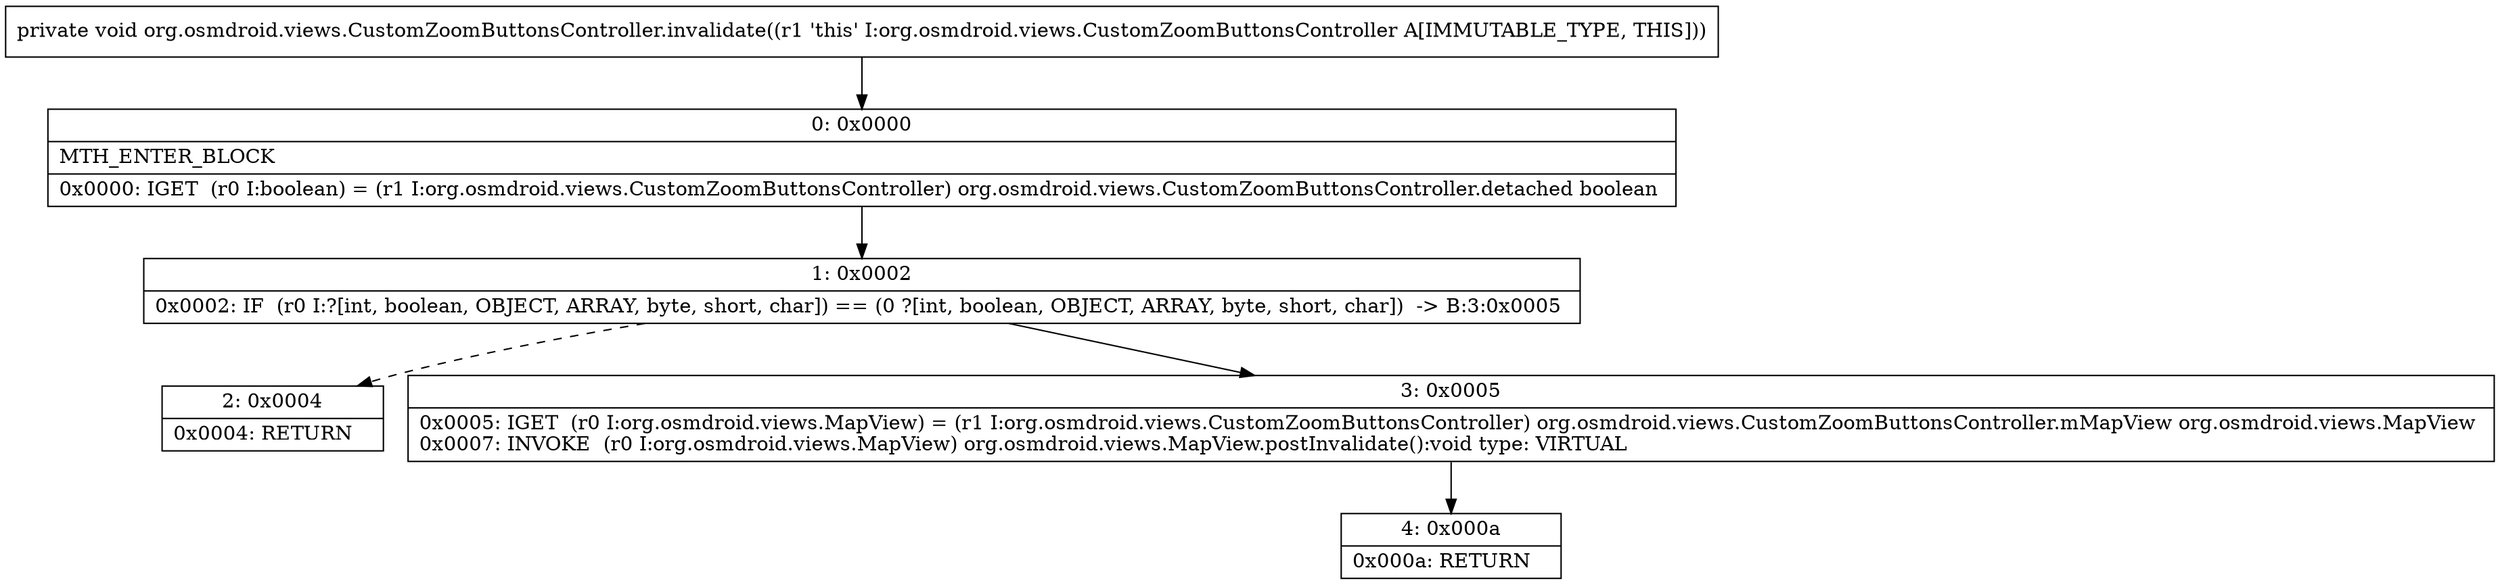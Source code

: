 digraph "CFG fororg.osmdroid.views.CustomZoomButtonsController.invalidate()V" {
Node_0 [shape=record,label="{0\:\ 0x0000|MTH_ENTER_BLOCK\l|0x0000: IGET  (r0 I:boolean) = (r1 I:org.osmdroid.views.CustomZoomButtonsController) org.osmdroid.views.CustomZoomButtonsController.detached boolean \l}"];
Node_1 [shape=record,label="{1\:\ 0x0002|0x0002: IF  (r0 I:?[int, boolean, OBJECT, ARRAY, byte, short, char]) == (0 ?[int, boolean, OBJECT, ARRAY, byte, short, char])  \-\> B:3:0x0005 \l}"];
Node_2 [shape=record,label="{2\:\ 0x0004|0x0004: RETURN   \l}"];
Node_3 [shape=record,label="{3\:\ 0x0005|0x0005: IGET  (r0 I:org.osmdroid.views.MapView) = (r1 I:org.osmdroid.views.CustomZoomButtonsController) org.osmdroid.views.CustomZoomButtonsController.mMapView org.osmdroid.views.MapView \l0x0007: INVOKE  (r0 I:org.osmdroid.views.MapView) org.osmdroid.views.MapView.postInvalidate():void type: VIRTUAL \l}"];
Node_4 [shape=record,label="{4\:\ 0x000a|0x000a: RETURN   \l}"];
MethodNode[shape=record,label="{private void org.osmdroid.views.CustomZoomButtonsController.invalidate((r1 'this' I:org.osmdroid.views.CustomZoomButtonsController A[IMMUTABLE_TYPE, THIS])) }"];
MethodNode -> Node_0;
Node_0 -> Node_1;
Node_1 -> Node_2[style=dashed];
Node_1 -> Node_3;
Node_3 -> Node_4;
}

